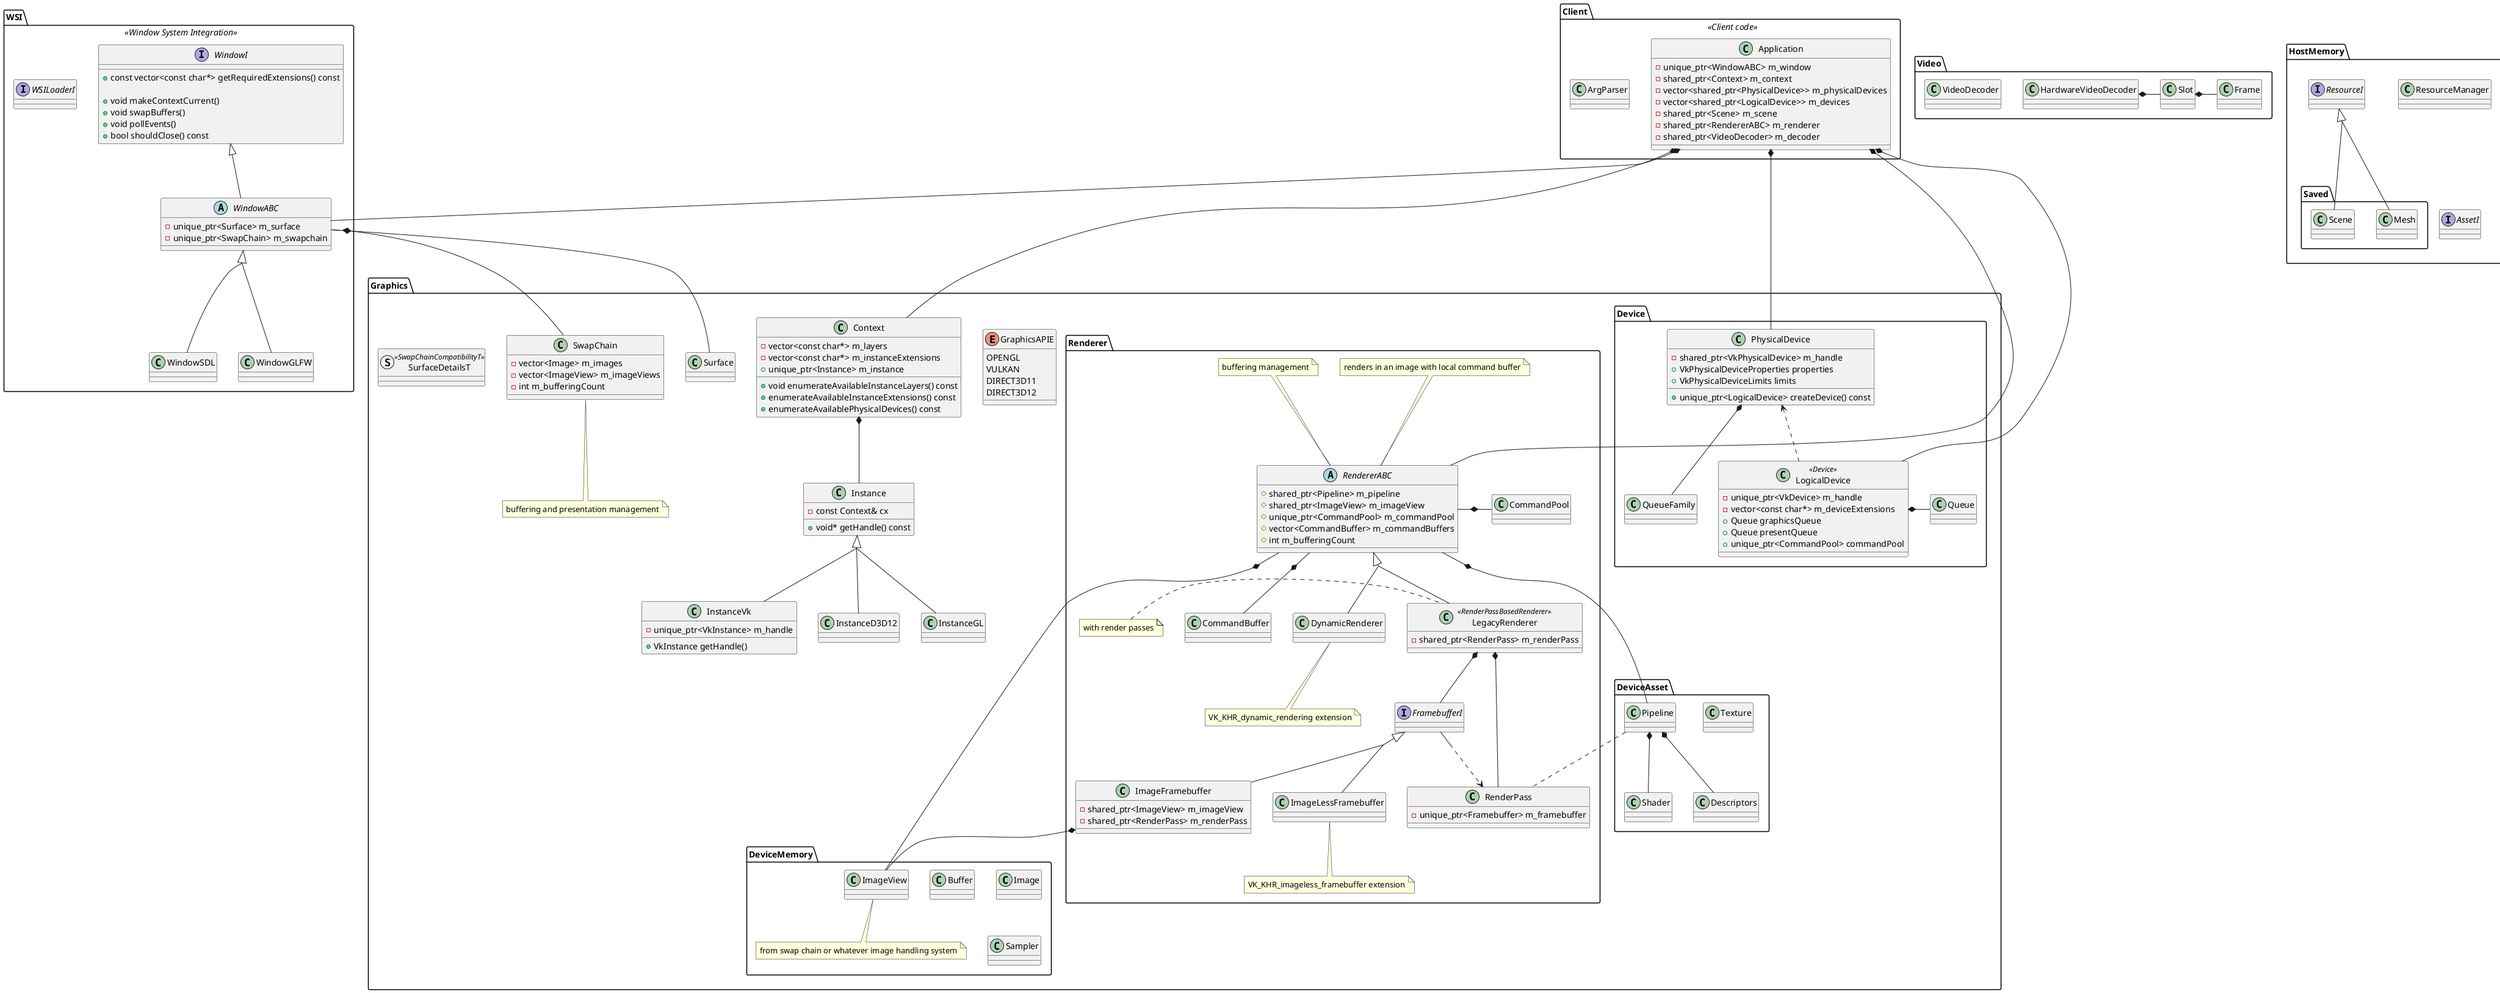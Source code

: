 @startuml Application Architecture
skinparam groupInheritance 2

package WSI << Window System Integration >>
{
    interface WindowI
    {
        + const vector<const char*> getRequiredExtensions() const

        + void makeContextCurrent()
        + void swapBuffers()
        + void pollEvents()
        + bool shouldClose() const
    }
    abstract WindowABC
    {
        - unique_ptr<Surface> m_surface
        - unique_ptr<SwapChain> m_swapchain
    }
    WindowI <|-- WindowABC

    class WindowSDL
    WindowABC <|-- WindowSDL
    class WindowGLFW
    WindowABC <|-- WindowGLFW

    interface WSILoaderI
}

package Client << Client code >>
{
    class Application
    {
        - unique_ptr<WindowABC> m_window
        - shared_ptr<Context> m_context
        - vector<shared_ptr<PhysicalDevice>> m_physicalDevices
        - vector<shared_ptr<LogicalDevice>> m_devices
        - shared_ptr<Scene> m_scene
        - shared_ptr<RendererABC> m_renderer
        - shared_ptr<VideoDecoder> m_decoder
    }
    Application *-- WindowABC
    class ArgParser
}

package Graphics
{
    enum GraphicsAPIE
    {
        OPENGL
        VULKAN
        DIRECT3D11
        DIRECT3D12
    }

    class Context
    {
        - vector<const char*> m_layers
        - vector<const char*> m_instanceExtensions
        + unique_ptr<Instance> m_instance

        + void enumerateAvailableInstanceLayers() const
        + enumerateAvailableInstanceExtensions() const
        + enumerateAvailablePhysicalDevices() const
    }
    Application *-- Context

    class Instance
    {
        - const Context& cx

        + void* getHandle() const
    }
    Context *-- Instance
    class InstanceVk
    {
        - unique_ptr<VkInstance> m_handle

        + VkInstance getHandle()
    }
    Instance <|-- InstanceVk
    class InstanceD3D12
    Instance <|-- InstanceD3D12
    class InstanceGL
    Instance <|-- InstanceGL

    class SwapChain
    {
        - vector<Image> m_images
        - vector<ImageView> m_imageViews
        - int m_bufferingCount
    }
    note bottom : buffering and presentation management
    WindowABC *-- SwapChain
    class Surface
    WindowABC *-- Surface
    struct SurfaceDetailsT << SwapChainCompatibilityT >>

    package Device
    {
        class PhysicalDevice
        {
            - shared_ptr<VkPhysicalDevice> m_handle
            + VkPhysicalDeviceProperties properties
            + VkPhysicalDeviceLimits limits

            + unique_ptr<LogicalDevice> createDevice() const
        }
        Application *-- PhysicalDevice
        class QueueFamily
        PhysicalDevice *-- QueueFamily

        class LogicalDevice << Device >>
        {
            - unique_ptr<VkDevice> m_handle
            - vector<const char*> m_deviceExtensions
            + Queue graphicsQueue
            + Queue presentQueue
            + unique_ptr<CommandPool> commandPool
        }
        Application *-- LogicalDevice
        LogicalDevice .up.> PhysicalDevice

        class Queue
        LogicalDevice *-right- Queue
    }

    package DeviceMemory
    {
        class Buffer
        class Image
        class ImageView
        note bottom : from swap chain or whatever image handling system
        class Sampler
    }

    package DeviceAsset
    {
        class Texture

        class Pipeline
        class Shader
        Pipeline *-- Shader
        class Descriptors
        Pipeline *-- Descriptors
    }

    package Renderer
    {
        abstract RendererABC
        {
            # shared_ptr<Pipeline> m_pipeline
            # shared_ptr<ImageView> m_imageView
            # unique_ptr<CommandPool> m_commandPool
            # vector<CommandBuffer> m_commandBuffers
            # int m_bufferingCount
        }
        note top of RendererABC : renders in an image with local command buffer
        note top of RendererABC : buffering management
        Application *-- RendererABC
        RendererABC *-- Pipeline
        RendererABC *-- ImageView
        class CommandPool
        RendererABC *-right- CommandPool
        class CommandBuffer
        RendererABC *-- CommandBuffer

        class DynamicRenderer
        note bottom : VK_KHR_dynamic_rendering extension
        RendererABC <|-- DynamicRenderer
        class LegacyRenderer << RenderPassBasedRenderer >>
        {
            - shared_ptr<RenderPass> m_renderPass
        }
        note left : with render passes
        RendererABC <|-- LegacyRenderer

        class RenderPass
        {
            - unique_ptr<Framebuffer> m_framebuffer
        }
        LegacyRenderer *-- RenderPass
        Pipeline .. RenderPass
        interface FramebufferI
        LegacyRenderer *-- FramebufferI
        FramebufferI ..> RenderPass
        class ImageFramebuffer
        {
            - shared_ptr<ImageView> m_imageView
            - shared_ptr<RenderPass> m_renderPass
        }
        FramebufferI <|-- ImageFramebuffer
        ImageFramebuffer *-- ImageView
        class ImageLessFramebuffer
        note bottom : VK_KHR_imageless_framebuffer extension
        FramebufferI <|-- ImageLessFramebuffer
    }
}

package EngineTypes
{
    class Color

    class Vertex
}

package HostMemory
{
    class ResourceManager
    interface ResourceI

    package Saved
    {
        class Mesh
        ResourceI <|-- Mesh
        class Scene
        ResourceI <|-- Scene
    }

    class AssetManager
    interface AssetI
}

package Video
{
    class VideoDecoder

    class HardwareVideoDecoder
    class Slot
    HardwareVideoDecoder *-right- Slot
    class Frame
    Slot *-right- Frame
}

@enduml